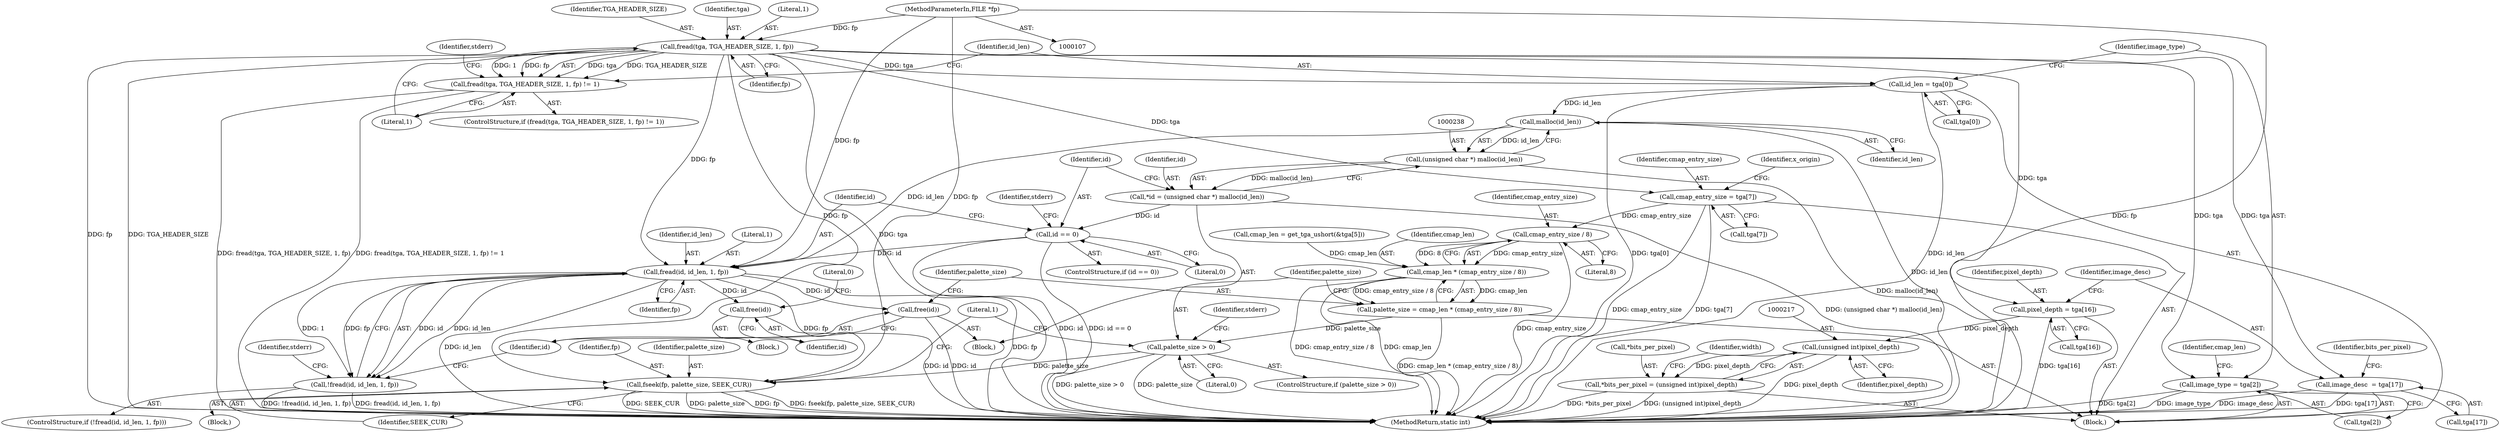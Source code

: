 digraph "0_openjpeg_2cd30c2b06ce332dede81cccad8b334cde997281_0@API" {
"1000141" [label="(Call,fread(tga, TGA_HEADER_SIZE, 1, fp))"];
"1000108" [label="(MethodParameterIn,FILE *fp)"];
"1000140" [label="(Call,fread(tga, TGA_HEADER_SIZE, 1, fp) != 1)"];
"1000153" [label="(Call,id_len = tga[0])"];
"1000239" [label="(Call,malloc(id_len))"];
"1000237" [label="(Call,(unsigned char *) malloc(id_len))"];
"1000235" [label="(Call,*id = (unsigned char *) malloc(id_len))"];
"1000242" [label="(Call,id == 0)"];
"1000253" [label="(Call,fread(id, id_len, 1, fp))"];
"1000252" [label="(Call,!fread(id, id_len, 1, fp))"];
"1000262" [label="(Call,free(id))"];
"1000266" [label="(Call,free(id))"];
"1000283" [label="(Call,fseek(fp, palette_size, SEEK_CUR))"];
"1000158" [label="(Call,image_type = tga[2])"];
"1000170" [label="(Call,cmap_entry_size = tga[7])"];
"1000272" [label="(Call,cmap_entry_size / 8)"];
"1000270" [label="(Call,cmap_len * (cmap_entry_size / 8))"];
"1000268" [label="(Call,palette_size = cmap_len * (cmap_entry_size / 8))"];
"1000276" [label="(Call,palette_size > 0)"];
"1000203" [label="(Call,pixel_depth = tga[16])"];
"1000216" [label="(Call,(unsigned int)pixel_depth)"];
"1000213" [label="(Call,*bits_per_pixel = (unsigned int)pixel_depth)"];
"1000208" [label="(Call,image_desc  = tga[17])"];
"1000204" [label="(Identifier,pixel_depth)"];
"1000288" [label="(Literal,1)"];
"1000283" [label="(Call,fseek(fp, palette_size, SEEK_CUR))"];
"1000252" [label="(Call,!fread(id, id_len, 1, fp))"];
"1000265" [label="(Literal,0)"];
"1000141" [label="(Call,fread(tga, TGA_HEADER_SIZE, 1, fp))"];
"1000289" [label="(MethodReturn,static int)"];
"1000149" [label="(Identifier,stderr)"];
"1000258" [label="(Block,)"];
"1000171" [label="(Identifier,cmap_entry_size)"];
"1000160" [label="(Call,tga[2])"];
"1000146" [label="(Literal,1)"];
"1000153" [label="(Call,id_len = tga[0])"];
"1000253" [label="(Call,fread(id, id_len, 1, fp))"];
"1000176" [label="(Identifier,x_origin)"];
"1000273" [label="(Identifier,cmap_entry_size)"];
"1000268" [label="(Call,palette_size = cmap_len * (cmap_entry_size / 8))"];
"1000213" [label="(Call,*bits_per_pixel = (unsigned int)pixel_depth)"];
"1000277" [label="(Identifier,palette_size)"];
"1000208" [label="(Call,image_desc  = tga[17])"];
"1000164" [label="(Identifier,cmap_len)"];
"1000233" [label="(Block,)"];
"1000254" [label="(Identifier,id)"];
"1000241" [label="(ControlStructure,if (id == 0))"];
"1000276" [label="(Call,palette_size > 0)"];
"1000269" [label="(Identifier,palette_size)"];
"1000243" [label="(Identifier,id)"];
"1000210" [label="(Call,tga[17])"];
"1000215" [label="(Identifier,bits_per_pixel)"];
"1000218" [label="(Identifier,pixel_depth)"];
"1000139" [label="(ControlStructure,if (fread(tga, TGA_HEADER_SIZE, 1, fp) != 1))"];
"1000266" [label="(Call,free(id))"];
"1000216" [label="(Call,(unsigned int)pixel_depth)"];
"1000270" [label="(Call,cmap_len * (cmap_entry_size / 8))"];
"1000275" [label="(ControlStructure,if (palette_size > 0))"];
"1000159" [label="(Identifier,image_type)"];
"1000242" [label="(Call,id == 0)"];
"1000257" [label="(Identifier,fp)"];
"1000170" [label="(Call,cmap_entry_size = tga[7])"];
"1000255" [label="(Identifier,id_len)"];
"1000262" [label="(Call,free(id))"];
"1000284" [label="(Identifier,fp)"];
"1000143" [label="(Identifier,TGA_HEADER_SIZE)"];
"1000272" [label="(Call,cmap_entry_size / 8)"];
"1000163" [label="(Call,cmap_len = get_tga_ushort(&tga[5]))"];
"1000260" [label="(Identifier,stderr)"];
"1000286" [label="(Identifier,SEEK_CUR)"];
"1000214" [label="(Call,*bits_per_pixel)"];
"1000221" [label="(Identifier,width)"];
"1000247" [label="(Identifier,stderr)"];
"1000278" [label="(Literal,0)"];
"1000267" [label="(Identifier,id)"];
"1000155" [label="(Call,tga[0])"];
"1000263" [label="(Identifier,id)"];
"1000158" [label="(Call,image_type = tga[2])"];
"1000279" [label="(Block,)"];
"1000256" [label="(Literal,1)"];
"1000271" [label="(Identifier,cmap_len)"];
"1000113" [label="(Block,)"];
"1000237" [label="(Call,(unsigned char *) malloc(id_len))"];
"1000209" [label="(Identifier,image_desc)"];
"1000145" [label="(Identifier,fp)"];
"1000140" [label="(Call,fread(tga, TGA_HEADER_SIZE, 1, fp) != 1)"];
"1000108" [label="(MethodParameterIn,FILE *fp)"];
"1000154" [label="(Identifier,id_len)"];
"1000240" [label="(Identifier,id_len)"];
"1000142" [label="(Identifier,tga)"];
"1000236" [label="(Identifier,id)"];
"1000172" [label="(Call,tga[7])"];
"1000244" [label="(Literal,0)"];
"1000203" [label="(Call,pixel_depth = tga[16])"];
"1000239" [label="(Call,malloc(id_len))"];
"1000235" [label="(Call,*id = (unsigned char *) malloc(id_len))"];
"1000251" [label="(ControlStructure,if (!fread(id, id_len, 1, fp)))"];
"1000285" [label="(Identifier,palette_size)"];
"1000281" [label="(Identifier,stderr)"];
"1000274" [label="(Literal,8)"];
"1000205" [label="(Call,tga[16])"];
"1000144" [label="(Literal,1)"];
"1000141" -> "1000140"  [label="AST: "];
"1000141" -> "1000145"  [label="CFG: "];
"1000142" -> "1000141"  [label="AST: "];
"1000143" -> "1000141"  [label="AST: "];
"1000144" -> "1000141"  [label="AST: "];
"1000145" -> "1000141"  [label="AST: "];
"1000146" -> "1000141"  [label="CFG: "];
"1000141" -> "1000289"  [label="DDG: tga"];
"1000141" -> "1000289"  [label="DDG: fp"];
"1000141" -> "1000289"  [label="DDG: TGA_HEADER_SIZE"];
"1000141" -> "1000140"  [label="DDG: tga"];
"1000141" -> "1000140"  [label="DDG: TGA_HEADER_SIZE"];
"1000141" -> "1000140"  [label="DDG: 1"];
"1000141" -> "1000140"  [label="DDG: fp"];
"1000108" -> "1000141"  [label="DDG: fp"];
"1000141" -> "1000153"  [label="DDG: tga"];
"1000141" -> "1000158"  [label="DDG: tga"];
"1000141" -> "1000170"  [label="DDG: tga"];
"1000141" -> "1000203"  [label="DDG: tga"];
"1000141" -> "1000208"  [label="DDG: tga"];
"1000141" -> "1000253"  [label="DDG: fp"];
"1000141" -> "1000283"  [label="DDG: fp"];
"1000108" -> "1000107"  [label="AST: "];
"1000108" -> "1000289"  [label="DDG: fp"];
"1000108" -> "1000253"  [label="DDG: fp"];
"1000108" -> "1000283"  [label="DDG: fp"];
"1000140" -> "1000139"  [label="AST: "];
"1000140" -> "1000146"  [label="CFG: "];
"1000146" -> "1000140"  [label="AST: "];
"1000149" -> "1000140"  [label="CFG: "];
"1000154" -> "1000140"  [label="CFG: "];
"1000140" -> "1000289"  [label="DDG: fread(tga, TGA_HEADER_SIZE, 1, fp)"];
"1000140" -> "1000289"  [label="DDG: fread(tga, TGA_HEADER_SIZE, 1, fp) != 1"];
"1000153" -> "1000113"  [label="AST: "];
"1000153" -> "1000155"  [label="CFG: "];
"1000154" -> "1000153"  [label="AST: "];
"1000155" -> "1000153"  [label="AST: "];
"1000159" -> "1000153"  [label="CFG: "];
"1000153" -> "1000289"  [label="DDG: tga[0]"];
"1000153" -> "1000289"  [label="DDG: id_len"];
"1000153" -> "1000239"  [label="DDG: id_len"];
"1000239" -> "1000237"  [label="AST: "];
"1000239" -> "1000240"  [label="CFG: "];
"1000240" -> "1000239"  [label="AST: "];
"1000237" -> "1000239"  [label="CFG: "];
"1000239" -> "1000289"  [label="DDG: id_len"];
"1000239" -> "1000237"  [label="DDG: id_len"];
"1000239" -> "1000253"  [label="DDG: id_len"];
"1000237" -> "1000235"  [label="AST: "];
"1000238" -> "1000237"  [label="AST: "];
"1000235" -> "1000237"  [label="CFG: "];
"1000237" -> "1000289"  [label="DDG: malloc(id_len)"];
"1000237" -> "1000235"  [label="DDG: malloc(id_len)"];
"1000235" -> "1000233"  [label="AST: "];
"1000236" -> "1000235"  [label="AST: "];
"1000243" -> "1000235"  [label="CFG: "];
"1000235" -> "1000289"  [label="DDG: (unsigned char *) malloc(id_len)"];
"1000235" -> "1000242"  [label="DDG: id"];
"1000242" -> "1000241"  [label="AST: "];
"1000242" -> "1000244"  [label="CFG: "];
"1000243" -> "1000242"  [label="AST: "];
"1000244" -> "1000242"  [label="AST: "];
"1000247" -> "1000242"  [label="CFG: "];
"1000254" -> "1000242"  [label="CFG: "];
"1000242" -> "1000289"  [label="DDG: id == 0"];
"1000242" -> "1000289"  [label="DDG: id"];
"1000242" -> "1000253"  [label="DDG: id"];
"1000253" -> "1000252"  [label="AST: "];
"1000253" -> "1000257"  [label="CFG: "];
"1000254" -> "1000253"  [label="AST: "];
"1000255" -> "1000253"  [label="AST: "];
"1000256" -> "1000253"  [label="AST: "];
"1000257" -> "1000253"  [label="AST: "];
"1000252" -> "1000253"  [label="CFG: "];
"1000253" -> "1000289"  [label="DDG: id_len"];
"1000253" -> "1000289"  [label="DDG: fp"];
"1000253" -> "1000252"  [label="DDG: id"];
"1000253" -> "1000252"  [label="DDG: id_len"];
"1000253" -> "1000252"  [label="DDG: 1"];
"1000253" -> "1000252"  [label="DDG: fp"];
"1000253" -> "1000262"  [label="DDG: id"];
"1000253" -> "1000266"  [label="DDG: id"];
"1000253" -> "1000283"  [label="DDG: fp"];
"1000252" -> "1000251"  [label="AST: "];
"1000260" -> "1000252"  [label="CFG: "];
"1000267" -> "1000252"  [label="CFG: "];
"1000252" -> "1000289"  [label="DDG: fread(id, id_len, 1, fp)"];
"1000252" -> "1000289"  [label="DDG: !fread(id, id_len, 1, fp)"];
"1000262" -> "1000258"  [label="AST: "];
"1000262" -> "1000263"  [label="CFG: "];
"1000263" -> "1000262"  [label="AST: "];
"1000265" -> "1000262"  [label="CFG: "];
"1000262" -> "1000289"  [label="DDG: id"];
"1000266" -> "1000233"  [label="AST: "];
"1000266" -> "1000267"  [label="CFG: "];
"1000267" -> "1000266"  [label="AST: "];
"1000269" -> "1000266"  [label="CFG: "];
"1000266" -> "1000289"  [label="DDG: id"];
"1000283" -> "1000279"  [label="AST: "];
"1000283" -> "1000286"  [label="CFG: "];
"1000284" -> "1000283"  [label="AST: "];
"1000285" -> "1000283"  [label="AST: "];
"1000286" -> "1000283"  [label="AST: "];
"1000288" -> "1000283"  [label="CFG: "];
"1000283" -> "1000289"  [label="DDG: SEEK_CUR"];
"1000283" -> "1000289"  [label="DDG: palette_size"];
"1000283" -> "1000289"  [label="DDG: fp"];
"1000283" -> "1000289"  [label="DDG: fseek(fp, palette_size, SEEK_CUR)"];
"1000276" -> "1000283"  [label="DDG: palette_size"];
"1000158" -> "1000113"  [label="AST: "];
"1000158" -> "1000160"  [label="CFG: "];
"1000159" -> "1000158"  [label="AST: "];
"1000160" -> "1000158"  [label="AST: "];
"1000164" -> "1000158"  [label="CFG: "];
"1000158" -> "1000289"  [label="DDG: image_type"];
"1000158" -> "1000289"  [label="DDG: tga[2]"];
"1000170" -> "1000113"  [label="AST: "];
"1000170" -> "1000172"  [label="CFG: "];
"1000171" -> "1000170"  [label="AST: "];
"1000172" -> "1000170"  [label="AST: "];
"1000176" -> "1000170"  [label="CFG: "];
"1000170" -> "1000289"  [label="DDG: tga[7]"];
"1000170" -> "1000289"  [label="DDG: cmap_entry_size"];
"1000170" -> "1000272"  [label="DDG: cmap_entry_size"];
"1000272" -> "1000270"  [label="AST: "];
"1000272" -> "1000274"  [label="CFG: "];
"1000273" -> "1000272"  [label="AST: "];
"1000274" -> "1000272"  [label="AST: "];
"1000270" -> "1000272"  [label="CFG: "];
"1000272" -> "1000289"  [label="DDG: cmap_entry_size"];
"1000272" -> "1000270"  [label="DDG: cmap_entry_size"];
"1000272" -> "1000270"  [label="DDG: 8"];
"1000270" -> "1000268"  [label="AST: "];
"1000271" -> "1000270"  [label="AST: "];
"1000268" -> "1000270"  [label="CFG: "];
"1000270" -> "1000289"  [label="DDG: cmap_entry_size / 8"];
"1000270" -> "1000289"  [label="DDG: cmap_len"];
"1000270" -> "1000268"  [label="DDG: cmap_len"];
"1000270" -> "1000268"  [label="DDG: cmap_entry_size / 8"];
"1000163" -> "1000270"  [label="DDG: cmap_len"];
"1000268" -> "1000113"  [label="AST: "];
"1000269" -> "1000268"  [label="AST: "];
"1000277" -> "1000268"  [label="CFG: "];
"1000268" -> "1000289"  [label="DDG: cmap_len * (cmap_entry_size / 8)"];
"1000268" -> "1000276"  [label="DDG: palette_size"];
"1000276" -> "1000275"  [label="AST: "];
"1000276" -> "1000278"  [label="CFG: "];
"1000277" -> "1000276"  [label="AST: "];
"1000278" -> "1000276"  [label="AST: "];
"1000281" -> "1000276"  [label="CFG: "];
"1000288" -> "1000276"  [label="CFG: "];
"1000276" -> "1000289"  [label="DDG: palette_size > 0"];
"1000276" -> "1000289"  [label="DDG: palette_size"];
"1000203" -> "1000113"  [label="AST: "];
"1000203" -> "1000205"  [label="CFG: "];
"1000204" -> "1000203"  [label="AST: "];
"1000205" -> "1000203"  [label="AST: "];
"1000209" -> "1000203"  [label="CFG: "];
"1000203" -> "1000289"  [label="DDG: tga[16]"];
"1000203" -> "1000216"  [label="DDG: pixel_depth"];
"1000216" -> "1000213"  [label="AST: "];
"1000216" -> "1000218"  [label="CFG: "];
"1000217" -> "1000216"  [label="AST: "];
"1000218" -> "1000216"  [label="AST: "];
"1000213" -> "1000216"  [label="CFG: "];
"1000216" -> "1000289"  [label="DDG: pixel_depth"];
"1000216" -> "1000213"  [label="DDG: pixel_depth"];
"1000213" -> "1000113"  [label="AST: "];
"1000214" -> "1000213"  [label="AST: "];
"1000221" -> "1000213"  [label="CFG: "];
"1000213" -> "1000289"  [label="DDG: (unsigned int)pixel_depth"];
"1000213" -> "1000289"  [label="DDG: *bits_per_pixel"];
"1000208" -> "1000113"  [label="AST: "];
"1000208" -> "1000210"  [label="CFG: "];
"1000209" -> "1000208"  [label="AST: "];
"1000210" -> "1000208"  [label="AST: "];
"1000215" -> "1000208"  [label="CFG: "];
"1000208" -> "1000289"  [label="DDG: image_desc"];
"1000208" -> "1000289"  [label="DDG: tga[17]"];
}
